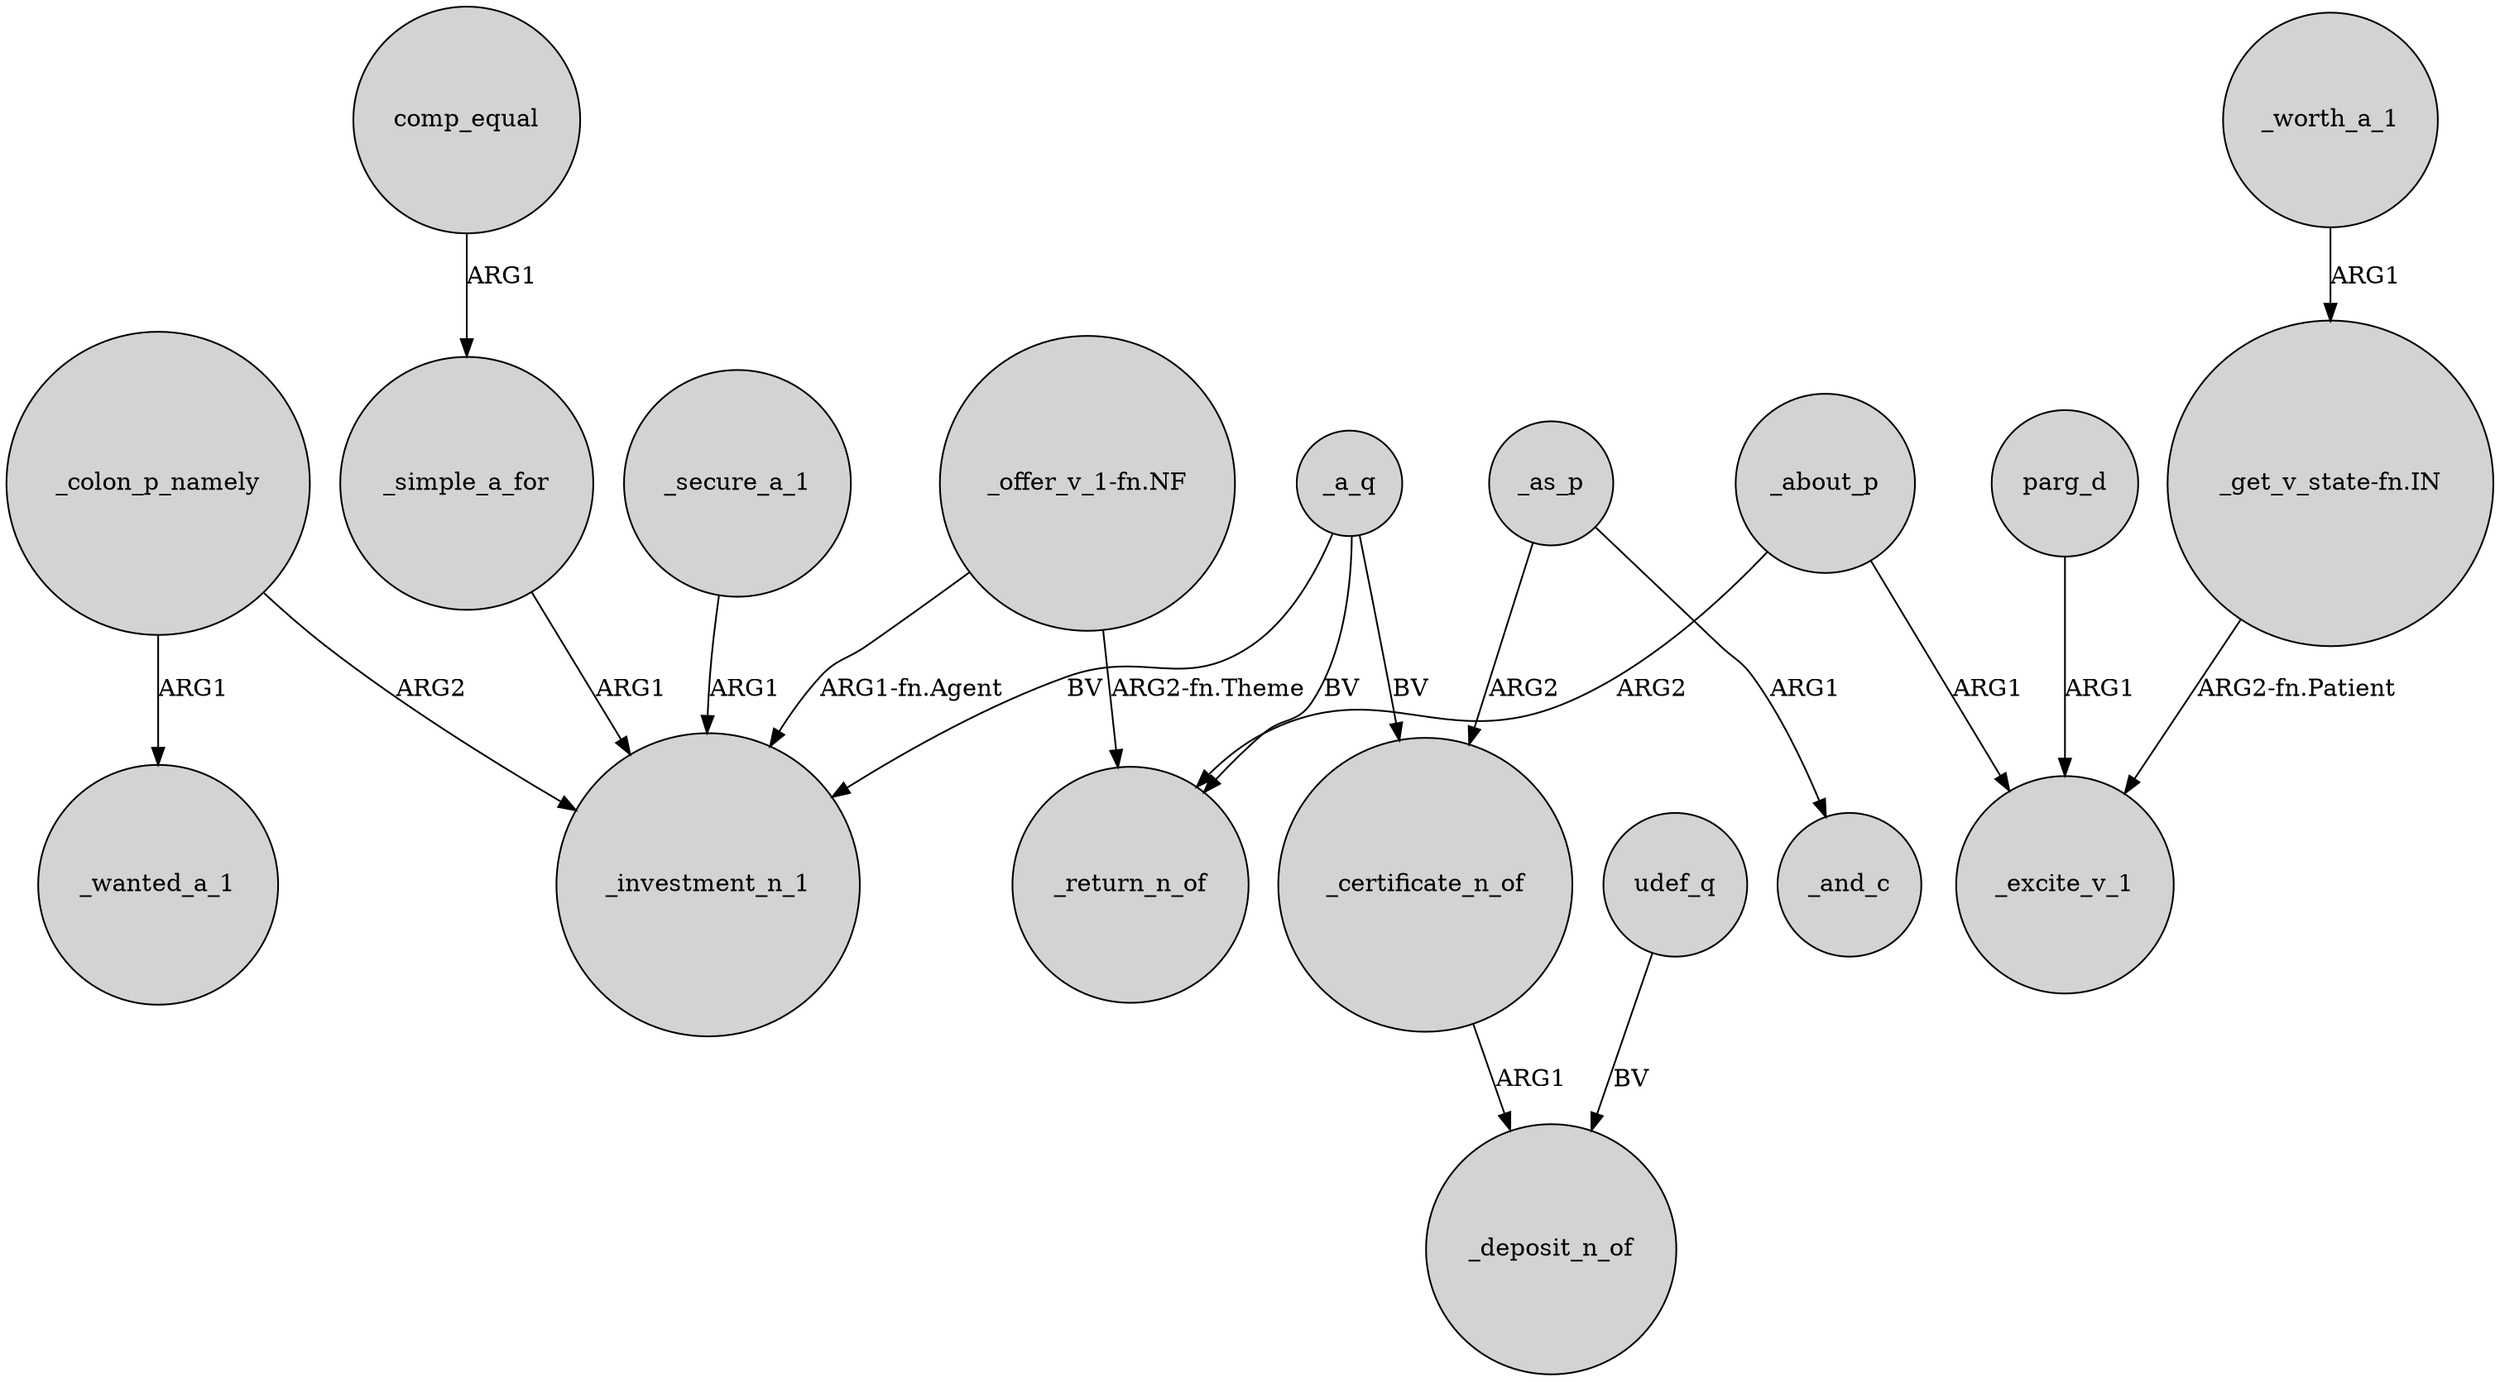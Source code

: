 digraph {
	node [shape=circle style=filled]
	_secure_a_1 -> _investment_n_1 [label=ARG1]
	comp_equal -> _simple_a_for [label=ARG1]
	_colon_p_namely -> _wanted_a_1 [label=ARG1]
	"_offer_v_1-fn.NF" -> _return_n_of [label="ARG2-fn.Theme"]
	_simple_a_for -> _investment_n_1 [label=ARG1]
	_a_q -> _certificate_n_of [label=BV]
	parg_d -> _excite_v_1 [label=ARG1]
	_a_q -> _return_n_of [label=BV]
	udef_q -> _deposit_n_of [label=BV]
	_certificate_n_of -> _deposit_n_of [label=ARG1]
	_a_q -> _investment_n_1 [label=BV]
	_as_p -> _certificate_n_of [label=ARG2]
	_about_p -> _excite_v_1 [label=ARG1]
	_about_p -> _return_n_of [label=ARG2]
	_worth_a_1 -> "_get_v_state-fn.IN" [label=ARG1]
	_colon_p_namely -> _investment_n_1 [label=ARG2]
	_as_p -> _and_c [label=ARG1]
	"_get_v_state-fn.IN" -> _excite_v_1 [label="ARG2-fn.Patient"]
	"_offer_v_1-fn.NF" -> _investment_n_1 [label="ARG1-fn.Agent"]
}
